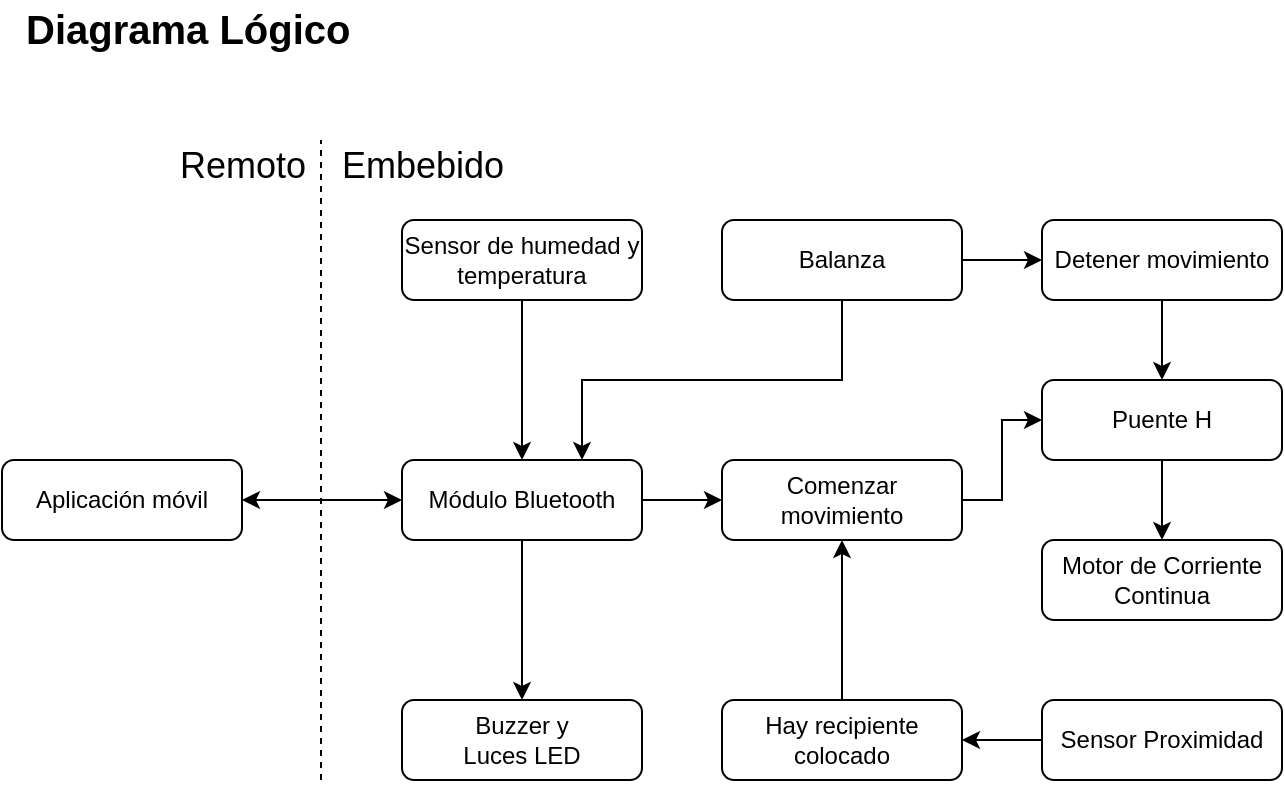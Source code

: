 <mxfile version="10.8.1" type="device"><diagram id="HATcN9iNYo2sIUN5zzX2" name="Página-1"><mxGraphModel dx="834" dy="435" grid="1" gridSize="10" guides="1" tooltips="1" connect="1" arrows="1" fold="1" page="1" pageScale="1" pageWidth="827" pageHeight="1169" math="0" shadow="0"><root><mxCell id="0"/><mxCell id="1" parent="0"/><mxCell id="ciuTdQTVXY5eTaxED4Si-30" value="Diagrama Lógico" style="text;html=1;resizable=0;points=[];autosize=1;align=left;verticalAlign=top;spacingTop=-4;fontSize=20;fontStyle=1" parent="1" vertex="1"><mxGeometry x="10" y="10" width="170" height="30" as="geometry"/></mxCell><mxCell id="Zzn2BgYCcbiLt0wXhRQB-9" style="edgeStyle=orthogonalEdgeStyle;rounded=0;orthogonalLoop=1;jettySize=auto;html=1;exitX=1;exitY=0.5;exitDx=0;exitDy=0;entryX=0;entryY=0.5;entryDx=0;entryDy=0;startArrow=classic;startFill=1;" parent="1" source="Zzn2BgYCcbiLt0wXhRQB-3" target="PvWiB-ow_6Wo4g3hvNpm-3" edge="1"><mxGeometry relative="1" as="geometry"><mxPoint x="210" y="210" as="targetPoint"/></mxGeometry></mxCell><mxCell id="Zzn2BgYCcbiLt0wXhRQB-3" value="Aplicación móvil" style="rounded=1;whiteSpace=wrap;html=1;" parent="1" vertex="1"><mxGeometry y="240" width="120" height="40" as="geometry"/></mxCell><mxCell id="Zzn2BgYCcbiLt0wXhRQB-14" value="Remoto" style="text;html=1;resizable=0;points=[];autosize=1;align=center;verticalAlign=top;spacingTop=-4;fontSize=18;" parent="1" vertex="1"><mxGeometry x="90" y="80" width="60" height="20" as="geometry"/></mxCell><mxCell id="PvWiB-ow_6Wo4g3hvNpm-1" value="" style="endArrow=none;dashed=1;html=1;" parent="1" edge="1"><mxGeometry width="50" height="50" relative="1" as="geometry"><mxPoint x="159.5" y="400" as="sourcePoint"/><mxPoint x="159.5" y="80" as="targetPoint"/></mxGeometry></mxCell><mxCell id="PvWiB-ow_6Wo4g3hvNpm-2" value="Embebido&lt;br&gt;" style="text;html=1;resizable=0;points=[];autosize=1;align=center;verticalAlign=top;spacingTop=-4;fontSize=18;" parent="1" vertex="1"><mxGeometry x="160" y="80" width="100" height="20" as="geometry"/></mxCell><mxCell id="PvWiB-ow_6Wo4g3hvNpm-22" style="edgeStyle=orthogonalEdgeStyle;rounded=0;orthogonalLoop=1;jettySize=auto;html=1;exitX=1;exitY=0.5;exitDx=0;exitDy=0;entryX=0;entryY=0.5;entryDx=0;entryDy=0;startArrow=none;startFill=0;" parent="1" source="PvWiB-ow_6Wo4g3hvNpm-3" target="PvWiB-ow_6Wo4g3hvNpm-19" edge="1"><mxGeometry relative="1" as="geometry"/></mxCell><mxCell id="oRLLexCkFwxORk69W0yY-1" style="edgeStyle=orthogonalEdgeStyle;rounded=0;orthogonalLoop=1;jettySize=auto;html=1;exitX=0.5;exitY=1;exitDx=0;exitDy=0;entryX=0.5;entryY=0;entryDx=0;entryDy=0;" edge="1" parent="1" source="PvWiB-ow_6Wo4g3hvNpm-3" target="PvWiB-ow_6Wo4g3hvNpm-5"><mxGeometry relative="1" as="geometry"/></mxCell><mxCell id="PvWiB-ow_6Wo4g3hvNpm-3" value="Módulo Bluetooth" style="rounded=1;whiteSpace=wrap;html=1;" parent="1" vertex="1"><mxGeometry x="200" y="240" width="120" height="40" as="geometry"/></mxCell><mxCell id="PvWiB-ow_6Wo4g3hvNpm-5" value="Buzzer y &lt;br&gt;Luces LED" style="rounded=1;whiteSpace=wrap;html=1;" parent="1" vertex="1"><mxGeometry x="200" y="360" width="120" height="40" as="geometry"/></mxCell><mxCell id="oRLLexCkFwxORk69W0yY-8" style="edgeStyle=orthogonalEdgeStyle;rounded=0;orthogonalLoop=1;jettySize=auto;html=1;exitX=0.5;exitY=1;exitDx=0;exitDy=0;entryX=0.5;entryY=0;entryDx=0;entryDy=0;" edge="1" parent="1" source="PvWiB-ow_6Wo4g3hvNpm-8" target="oRLLexCkFwxORk69W0yY-7"><mxGeometry relative="1" as="geometry"/></mxCell><mxCell id="PvWiB-ow_6Wo4g3hvNpm-8" value="Puente H" style="rounded=1;whiteSpace=wrap;html=1;" parent="1" vertex="1"><mxGeometry x="520" y="200" width="120" height="40" as="geometry"/></mxCell><mxCell id="PvWiB-ow_6Wo4g3hvNpm-15" style="edgeStyle=orthogonalEdgeStyle;rounded=0;orthogonalLoop=1;jettySize=auto;html=1;exitX=1;exitY=0.5;exitDx=0;exitDy=0;entryX=0;entryY=0.5;entryDx=0;entryDy=0;" parent="1" source="PvWiB-ow_6Wo4g3hvNpm-12" target="PvWiB-ow_6Wo4g3hvNpm-14" edge="1"><mxGeometry relative="1" as="geometry"/></mxCell><mxCell id="PvWiB-ow_6Wo4g3hvNpm-24" style="edgeStyle=orthogonalEdgeStyle;rounded=0;orthogonalLoop=1;jettySize=auto;html=1;exitX=0.5;exitY=1;exitDx=0;exitDy=0;entryX=0.75;entryY=0;entryDx=0;entryDy=0;startArrow=none;startFill=0;" parent="1" source="PvWiB-ow_6Wo4g3hvNpm-12" target="PvWiB-ow_6Wo4g3hvNpm-3" edge="1"><mxGeometry relative="1" as="geometry"/></mxCell><mxCell id="PvWiB-ow_6Wo4g3hvNpm-12" value="Balanza" style="rounded=1;whiteSpace=wrap;html=1;" parent="1" vertex="1"><mxGeometry x="360" y="120" width="120" height="40" as="geometry"/></mxCell><mxCell id="PvWiB-ow_6Wo4g3hvNpm-16" style="edgeStyle=orthogonalEdgeStyle;rounded=0;orthogonalLoop=1;jettySize=auto;html=1;exitX=0.5;exitY=1;exitDx=0;exitDy=0;entryX=0.5;entryY=0;entryDx=0;entryDy=0;" parent="1" source="PvWiB-ow_6Wo4g3hvNpm-14" target="PvWiB-ow_6Wo4g3hvNpm-8" edge="1"><mxGeometry relative="1" as="geometry"/></mxCell><mxCell id="PvWiB-ow_6Wo4g3hvNpm-14" value="Detener movimiento" style="rounded=1;whiteSpace=wrap;html=1;" parent="1" vertex="1"><mxGeometry x="520" y="120" width="120" height="40" as="geometry"/></mxCell><mxCell id="PvWiB-ow_6Wo4g3hvNpm-23" style="edgeStyle=orthogonalEdgeStyle;rounded=0;orthogonalLoop=1;jettySize=auto;html=1;exitX=1;exitY=0.5;exitDx=0;exitDy=0;entryX=0;entryY=0.5;entryDx=0;entryDy=0;startArrow=none;startFill=0;" parent="1" source="PvWiB-ow_6Wo4g3hvNpm-19" target="PvWiB-ow_6Wo4g3hvNpm-8" edge="1"><mxGeometry relative="1" as="geometry"/></mxCell><mxCell id="PvWiB-ow_6Wo4g3hvNpm-19" value="Comenzar movimiento" style="rounded=1;whiteSpace=wrap;html=1;" parent="1" vertex="1"><mxGeometry x="360" y="240" width="120" height="40" as="geometry"/></mxCell><mxCell id="PvWiB-ow_6Wo4g3hvNpm-26" style="edgeStyle=orthogonalEdgeStyle;rounded=0;orthogonalLoop=1;jettySize=auto;html=1;exitX=0.5;exitY=1;exitDx=0;exitDy=0;entryX=0.5;entryY=0;entryDx=0;entryDy=0;startArrow=none;startFill=0;" parent="1" source="PvWiB-ow_6Wo4g3hvNpm-25" target="PvWiB-ow_6Wo4g3hvNpm-3" edge="1"><mxGeometry relative="1" as="geometry"/></mxCell><mxCell id="PvWiB-ow_6Wo4g3hvNpm-25" value="Sensor de humedad y temperatura" style="rounded=1;whiteSpace=wrap;html=1;" parent="1" vertex="1"><mxGeometry x="200" y="120" width="120" height="40" as="geometry"/></mxCell><mxCell id="oRLLexCkFwxORk69W0yY-4" style="edgeStyle=orthogonalEdgeStyle;rounded=0;orthogonalLoop=1;jettySize=auto;html=1;exitX=0;exitY=0.5;exitDx=0;exitDy=0;entryX=1;entryY=0.5;entryDx=0;entryDy=0;" edge="1" parent="1" source="PvWiB-ow_6Wo4g3hvNpm-28" target="oRLLexCkFwxORk69W0yY-3"><mxGeometry relative="1" as="geometry"/></mxCell><mxCell id="PvWiB-ow_6Wo4g3hvNpm-28" value="Sensor Proximidad" style="rounded=1;whiteSpace=wrap;html=1;" parent="1" vertex="1"><mxGeometry x="520" y="360" width="120" height="40" as="geometry"/></mxCell><mxCell id="oRLLexCkFwxORk69W0yY-5" style="edgeStyle=orthogonalEdgeStyle;rounded=0;orthogonalLoop=1;jettySize=auto;html=1;exitX=0.5;exitY=0;exitDx=0;exitDy=0;entryX=0.5;entryY=1;entryDx=0;entryDy=0;" edge="1" parent="1" source="oRLLexCkFwxORk69W0yY-3" target="PvWiB-ow_6Wo4g3hvNpm-19"><mxGeometry relative="1" as="geometry"/></mxCell><mxCell id="oRLLexCkFwxORk69W0yY-3" value="Hay recipiente colocado" style="rounded=1;whiteSpace=wrap;html=1;" vertex="1" parent="1"><mxGeometry x="360" y="360" width="120" height="40" as="geometry"/></mxCell><mxCell id="oRLLexCkFwxORk69W0yY-7" value="Motor de Corriente Continua" style="rounded=1;whiteSpace=wrap;html=1;" vertex="1" parent="1"><mxGeometry x="520" y="280" width="120" height="40" as="geometry"/></mxCell></root></mxGraphModel></diagram></mxfile>